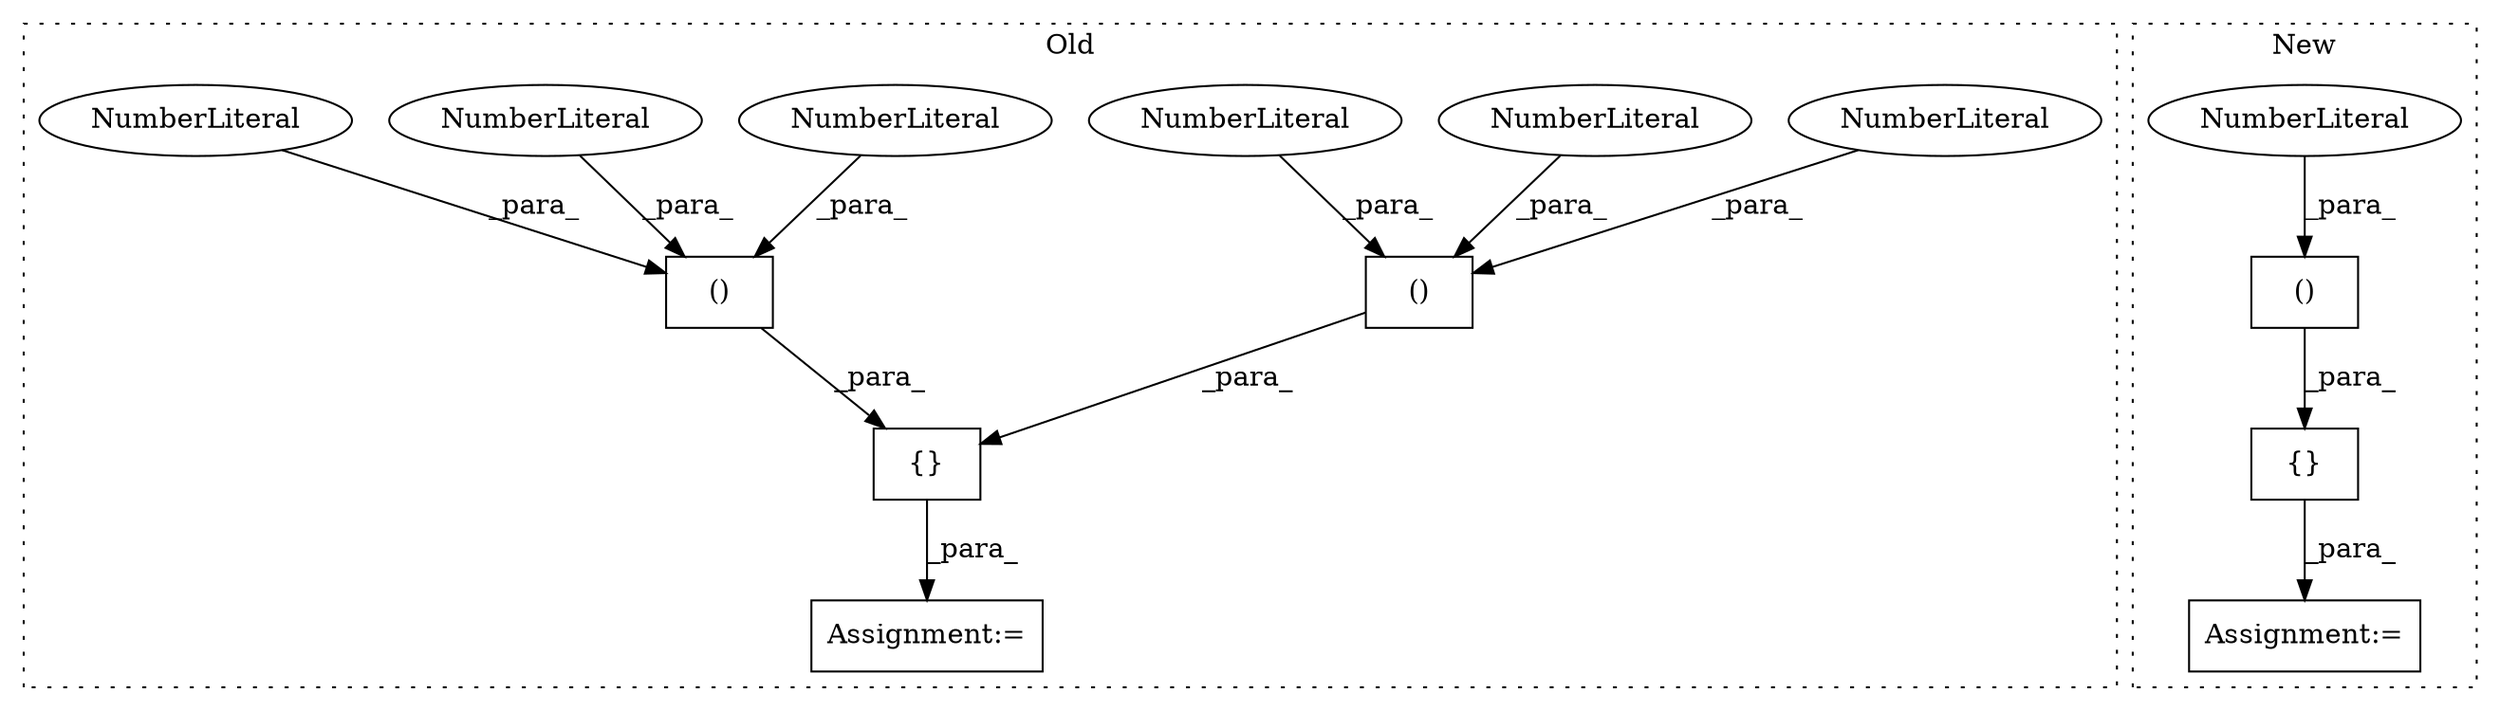 digraph G {
subgraph cluster0 {
1 [label="()" a="106" s="41893" l="57" shape="box"];
4 [label="Assignment:=" a="7" s="41700,41952" l="53,2" shape="box"];
5 [label="NumberLiteral" a="34" s="41949" l="1" shape="ellipse"];
6 [label="NumberLiteral" a="34" s="41893" l="1" shape="ellipse"];
7 [label="NumberLiteral" a="34" s="41921" l="1" shape="ellipse"];
8 [label="()" a="106" s="41829" l="57" shape="box"];
9 [label="{}" a="4" s="41823,41950" l="6,2" shape="box"];
10 [label="NumberLiteral" a="34" s="41885" l="1" shape="ellipse"];
11 [label="NumberLiteral" a="34" s="41871" l="1" shape="ellipse"];
13 [label="NumberLiteral" a="34" s="41843" l="1" shape="ellipse"];
label = "Old";
style="dotted";
}
subgraph cluster1 {
2 [label="{}" a="4" s="40376,40899" l="10,2" shape="box"];
3 [label="Assignment:=" a="7" s="40231,40901" l="110,2" shape="box"];
12 [label="()" a="106" s="40561" l="164" shape="box"];
14 [label="NumberLiteral" a="34" s="40562" l="1" shape="ellipse"];
label = "New";
style="dotted";
}
1 -> 9 [label="_para_"];
2 -> 3 [label="_para_"];
5 -> 1 [label="_para_"];
6 -> 1 [label="_para_"];
7 -> 1 [label="_para_"];
8 -> 9 [label="_para_"];
9 -> 4 [label="_para_"];
10 -> 8 [label="_para_"];
11 -> 8 [label="_para_"];
12 -> 2 [label="_para_"];
13 -> 8 [label="_para_"];
14 -> 12 [label="_para_"];
}